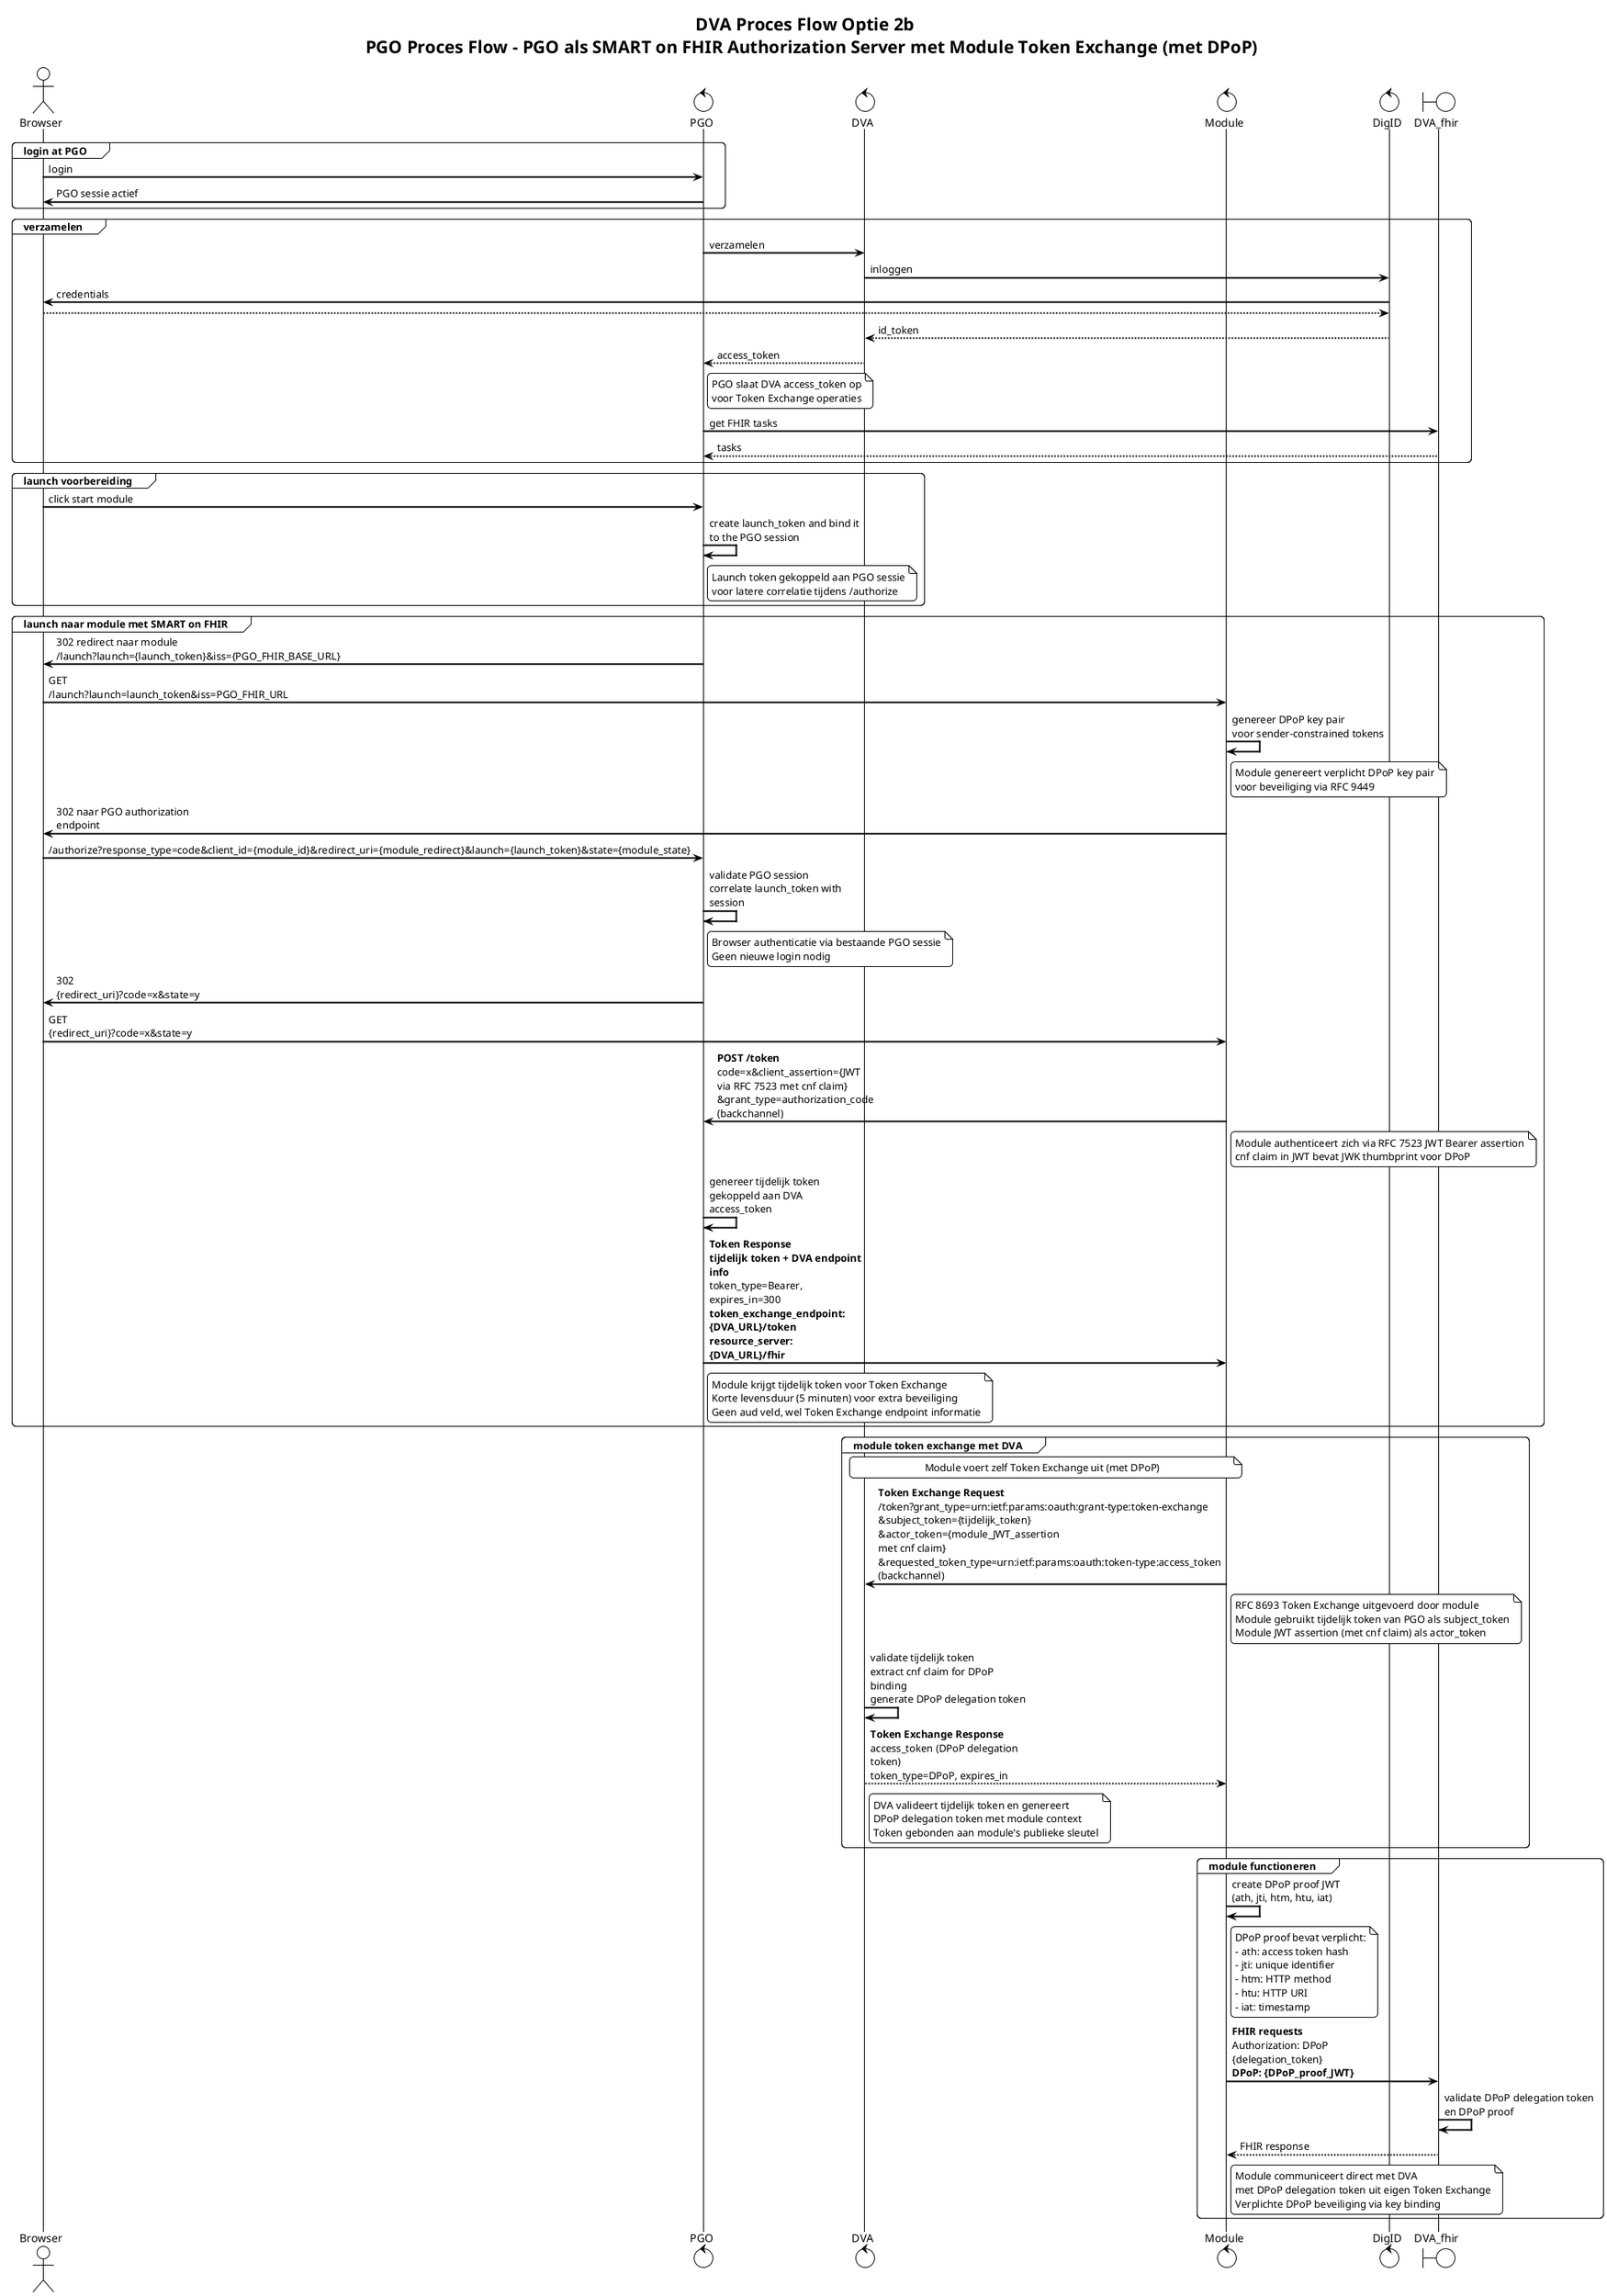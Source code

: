 @startuml
title DVA Proces Flow Optie 2b \n  PGO Proces Flow - PGO als SMART on FHIR Authorization Server met Module Token Exchange (met DPoP)
!theme plain
skinparam backgroundColor white
skinparam sequenceArrowThickness 2
skinparam roundcorner 10
skinparam maxMessageSize 200

actor Browser
control PGO
control DVA
control Module
control DigID
boundary DVA_fhir

group login at PGO
Browser -> PGO: login
PGO -> Browser: PGO sessie actief
end

group verzamelen
PGO -> DVA: verzamelen
DVA -> DigID: inloggen
DigID -> Browser: credentials
Browser --> DigID
DigID --> DVA: id_token
DVA --> PGO: access_token
note right of PGO
PGO slaat DVA access_token op
voor Token Exchange operaties
end note
PGO -> DVA_fhir: get FHIR tasks
DVA_fhir --> PGO: tasks
end

group launch voorbereiding
Browser -> PGO: click start module
PGO -> PGO: create launch_token and bind it to the PGO session
note right of PGO
Launch token gekoppeld aan PGO sessie
voor latere correlatie tijdens /authorize
end note
end

group launch naar module met SMART on FHIR
PGO -> Browser: 302 redirect naar module\n/launch?launch={launch_token}&iss={PGO_FHIR_BASE_URL}
Browser -> Module: GET /launch?launch=launch_token&iss=PGO_FHIR_URL

Module -> Module: genereer DPoP key pair\nvoor sender-constrained tokens
note right of Module
Module genereert verplicht DPoP key pair
voor beveiliging via RFC 9449
end note

Module -> Browser: 302 naar PGO authorization endpoint
Browser -> PGO: /authorize?response_type=code&client_id={module_id}&redirect_uri={module_redirect}&launch={launch_token}&state={module_state}
PGO -> PGO: validate PGO session\ncorrelate launch_token with session
note right of PGO
Browser authenticatie via bestaande PGO sessie
Geen nieuwe login nodig
end note
PGO -> Browser: 302 {redirect_uri}?code=x&state=y
Browser -> Module: GET {redirect_uri}?code=x&state=y

Module -> PGO: **POST /token**\ncode=x&client_assertion={JWT via RFC 7523 met cnf claim}\n&grant_type=authorization_code\n(backchannel)
note right of Module
Module authenticeert zich via RFC 7523 JWT Bearer assertion
cnf claim in JWT bevat JWK thumbprint voor DPoP
end note

PGO -> PGO: genereer tijdelijk token\ngekoppeld aan DVA access_token
PGO -> Module: **Token Response**\n**tijdelijk token + DVA endpoint info**\ntoken_type=Bearer, expires_in=300\n**token_exchange_endpoint: {DVA_URL}/token**\n**resource_server: {DVA_URL}/fhir**
note right of PGO
Module krijgt tijdelijk token voor Token Exchange
Korte levensduur (5 minuten) voor extra beveiliging
Geen aud veld, wel Token Exchange endpoint informatie
end note
end

group module token exchange met DVA
note over Module, DVA : Module voert zelf Token Exchange uit (met DPoP)
Module -> DVA: **Token Exchange Request**\n/token?grant_type=urn:ietf:params:oauth:grant-type:token-exchange\n&subject_token={tijdelijk_token}\n&actor_token={module_JWT_assertion met cnf claim}\n&requested_token_type=urn:ietf:params:oauth:token-type:access_token\n(backchannel)
note right of Module
RFC 8693 Token Exchange uitgevoerd door module
Module gebruikt tijdelijk token van PGO als subject_token
Module JWT assertion (met cnf claim) als actor_token
end note
DVA -> DVA: validate tijdelijk token\nextract cnf claim for DPoP binding\ngenerate DPoP delegation token
DVA --> Module: **Token Exchange Response**\naccess_token (DPoP delegation token)\ntoken_type=DPoP, expires_in
note right of DVA
DVA valideert tijdelijk token en genereert
DPoP delegation token met module context
Token gebonden aan module's publieke sleutel
end note
end

group module functioneren
Module -> Module: create DPoP proof JWT\n(ath, jti, htm, htu, iat)
note right of Module
DPoP proof bevat verplicht:
- ath: access token hash
- jti: unique identifier
- htm: HTTP method
- htu: HTTP URI
- iat: timestamp
end note
Module -> DVA_fhir: **FHIR requests**\nAuthorization: DPoP {delegation_token}\n**DPoP: {DPoP_proof_JWT}**
DVA_fhir -> DVA_fhir: validate DPoP delegation token\nen DPoP proof
DVA_fhir --> Module: FHIR response
note right of Module
Module communiceert direct met DVA
met DPoP delegation token uit eigen Token Exchange
Verplichte DPoP beveiliging via key binding
end note
end
@enduml
